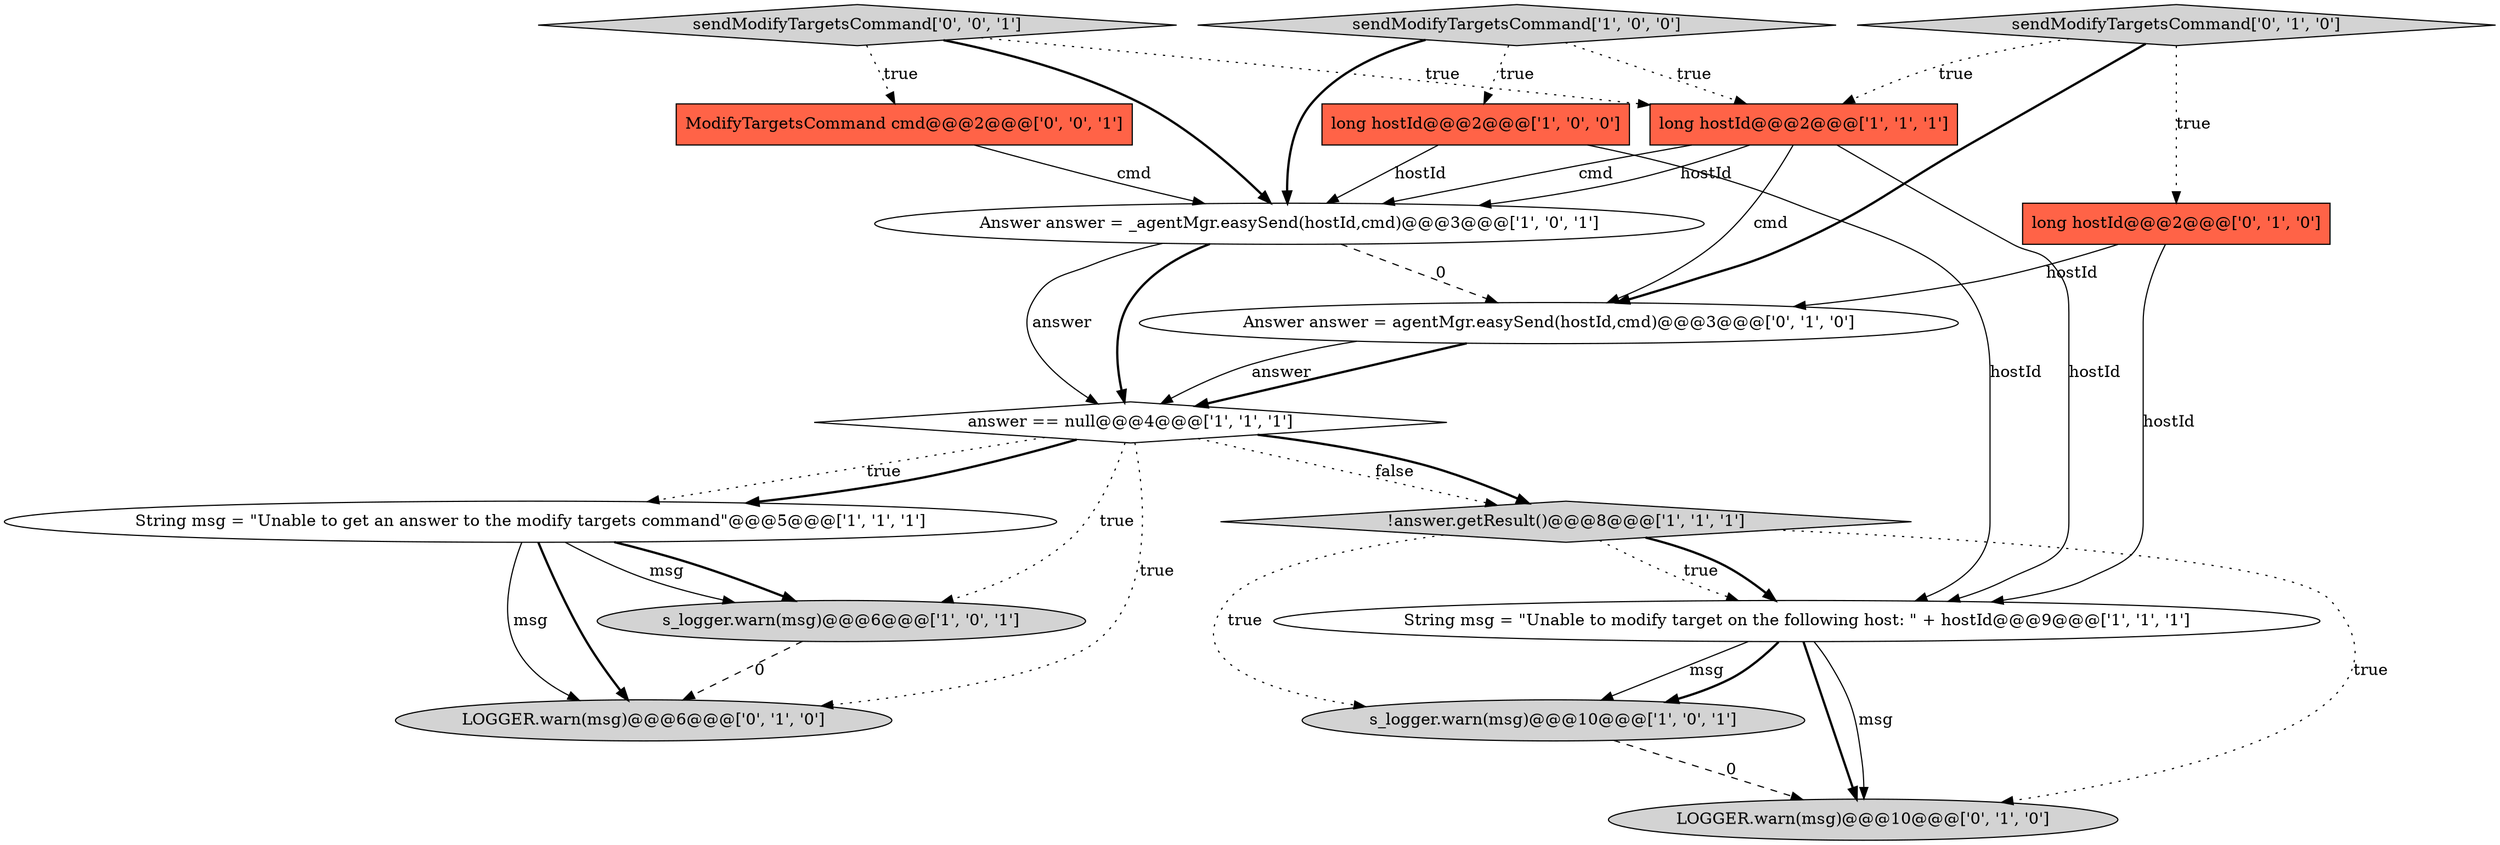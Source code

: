 digraph {
6 [style = filled, label = "String msg = \"Unable to modify target on the following host: \" + hostId@@@9@@@['1', '1', '1']", fillcolor = white, shape = ellipse image = "AAA0AAABBB1BBB"];
13 [style = filled, label = "LOGGER.warn(msg)@@@10@@@['0', '1', '0']", fillcolor = lightgray, shape = ellipse image = "AAA1AAABBB2BBB"];
12 [style = filled, label = "long hostId@@@2@@@['0', '1', '0']", fillcolor = tomato, shape = box image = "AAA0AAABBB2BBB"];
0 [style = filled, label = "long hostId@@@2@@@['1', '0', '0']", fillcolor = tomato, shape = box image = "AAA0AAABBB1BBB"];
9 [style = filled, label = "answer == null@@@4@@@['1', '1', '1']", fillcolor = white, shape = diamond image = "AAA0AAABBB1BBB"];
1 [style = filled, label = "!answer.getResult()@@@8@@@['1', '1', '1']", fillcolor = lightgray, shape = diamond image = "AAA0AAABBB1BBB"];
14 [style = filled, label = "sendModifyTargetsCommand['0', '1', '0']", fillcolor = lightgray, shape = diamond image = "AAA0AAABBB2BBB"];
16 [style = filled, label = "ModifyTargetsCommand cmd@@@2@@@['0', '0', '1']", fillcolor = tomato, shape = box image = "AAA0AAABBB3BBB"];
4 [style = filled, label = "Answer answer = _agentMgr.easySend(hostId,cmd)@@@3@@@['1', '0', '1']", fillcolor = white, shape = ellipse image = "AAA0AAABBB1BBB"];
8 [style = filled, label = "long hostId@@@2@@@['1', '1', '1']", fillcolor = tomato, shape = box image = "AAA0AAABBB1BBB"];
3 [style = filled, label = "sendModifyTargetsCommand['1', '0', '0']", fillcolor = lightgray, shape = diamond image = "AAA0AAABBB1BBB"];
2 [style = filled, label = "s_logger.warn(msg)@@@6@@@['1', '0', '1']", fillcolor = lightgray, shape = ellipse image = "AAA0AAABBB1BBB"];
7 [style = filled, label = "s_logger.warn(msg)@@@10@@@['1', '0', '1']", fillcolor = lightgray, shape = ellipse image = "AAA0AAABBB1BBB"];
11 [style = filled, label = "LOGGER.warn(msg)@@@6@@@['0', '1', '0']", fillcolor = lightgray, shape = ellipse image = "AAA1AAABBB2BBB"];
15 [style = filled, label = "sendModifyTargetsCommand['0', '0', '1']", fillcolor = lightgray, shape = diamond image = "AAA0AAABBB3BBB"];
10 [style = filled, label = "Answer answer = agentMgr.easySend(hostId,cmd)@@@3@@@['0', '1', '0']", fillcolor = white, shape = ellipse image = "AAA1AAABBB2BBB"];
5 [style = filled, label = "String msg = \"Unable to get an answer to the modify targets command\"@@@5@@@['1', '1', '1']", fillcolor = white, shape = ellipse image = "AAA0AAABBB1BBB"];
5->2 [style = bold, label=""];
0->6 [style = solid, label="hostId"];
4->9 [style = solid, label="answer"];
8->10 [style = solid, label="cmd"];
8->4 [style = solid, label="hostId"];
9->5 [style = dotted, label="true"];
10->9 [style = bold, label=""];
9->11 [style = dotted, label="true"];
15->4 [style = bold, label=""];
10->9 [style = solid, label="answer"];
1->7 [style = dotted, label="true"];
4->10 [style = dashed, label="0"];
3->8 [style = dotted, label="true"];
5->2 [style = solid, label="msg"];
16->4 [style = solid, label="cmd"];
14->8 [style = dotted, label="true"];
6->13 [style = bold, label=""];
1->6 [style = dotted, label="true"];
1->6 [style = bold, label=""];
9->2 [style = dotted, label="true"];
14->12 [style = dotted, label="true"];
7->13 [style = dashed, label="0"];
12->10 [style = solid, label="hostId"];
3->0 [style = dotted, label="true"];
5->11 [style = solid, label="msg"];
15->8 [style = dotted, label="true"];
6->7 [style = solid, label="msg"];
8->6 [style = solid, label="hostId"];
6->13 [style = solid, label="msg"];
9->1 [style = dotted, label="false"];
5->11 [style = bold, label=""];
1->13 [style = dotted, label="true"];
0->4 [style = solid, label="hostId"];
12->6 [style = solid, label="hostId"];
4->9 [style = bold, label=""];
8->4 [style = solid, label="cmd"];
15->16 [style = dotted, label="true"];
2->11 [style = dashed, label="0"];
6->7 [style = bold, label=""];
14->10 [style = bold, label=""];
9->5 [style = bold, label=""];
9->1 [style = bold, label=""];
3->4 [style = bold, label=""];
}
